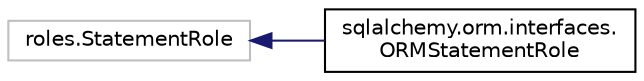 digraph "Graphical Class Hierarchy"
{
 // LATEX_PDF_SIZE
  edge [fontname="Helvetica",fontsize="10",labelfontname="Helvetica",labelfontsize="10"];
  node [fontname="Helvetica",fontsize="10",shape=record];
  rankdir="LR";
  Node12780 [label="roles.StatementRole",height=0.2,width=0.4,color="grey75", fillcolor="white", style="filled",tooltip=" "];
  Node12780 -> Node0 [dir="back",color="midnightblue",fontsize="10",style="solid",fontname="Helvetica"];
  Node0 [label="sqlalchemy.orm.interfaces.\lORMStatementRole",height=0.2,width=0.4,color="black", fillcolor="white", style="filled",URL="$classsqlalchemy_1_1orm_1_1interfaces_1_1ORMStatementRole.html",tooltip=" "];
}
